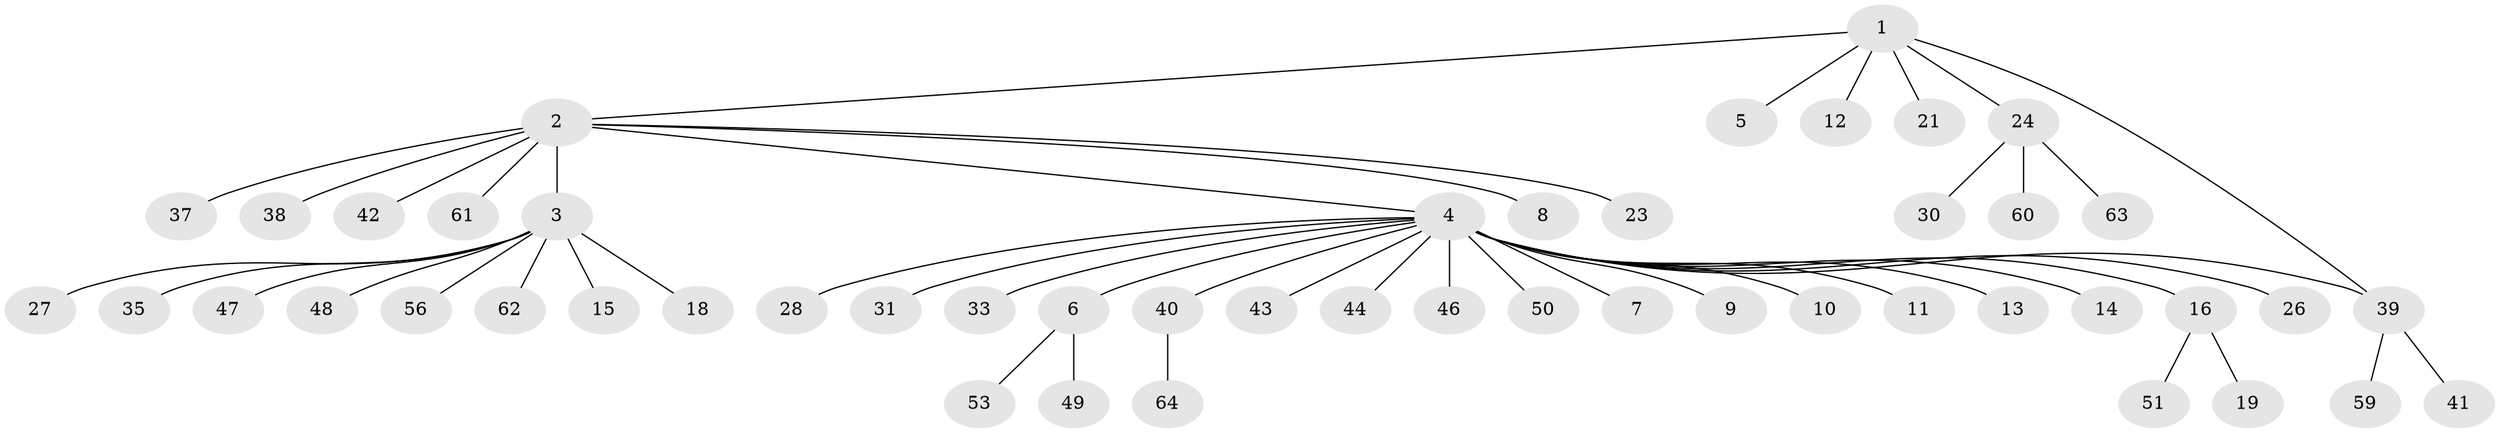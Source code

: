 // original degree distribution, {7: 0.015625, 9: 0.015625, 8: 0.015625, 20: 0.015625, 1: 0.703125, 2: 0.140625, 4: 0.046875, 3: 0.03125, 5: 0.015625}
// Generated by graph-tools (version 1.1) at 2025/11/02/27/25 16:11:15]
// undirected, 50 vertices, 50 edges
graph export_dot {
graph [start="1"]
  node [color=gray90,style=filled];
  1 [super="+25"];
  2 [super="+20"];
  3 [super="+22"];
  4 [super="+29"];
  5;
  6 [super="+17"];
  7;
  8;
  9;
  10;
  11;
  12;
  13;
  14;
  15;
  16 [super="+36"];
  18 [super="+32"];
  19;
  21;
  23;
  24 [super="+54"];
  26;
  27;
  28;
  30 [super="+34"];
  31;
  33;
  35 [super="+45"];
  37;
  38 [super="+58"];
  39 [super="+52"];
  40 [super="+57"];
  41;
  42 [super="+55"];
  43;
  44;
  46;
  47;
  48;
  49;
  50;
  51;
  53;
  56;
  59;
  60;
  61;
  62;
  63;
  64;
  1 -- 2;
  1 -- 5;
  1 -- 12;
  1 -- 21;
  1 -- 24;
  1 -- 39;
  2 -- 3 [weight=2];
  2 -- 4;
  2 -- 8;
  2 -- 23;
  2 -- 37;
  2 -- 38;
  2 -- 61;
  2 -- 42;
  3 -- 15;
  3 -- 18;
  3 -- 27;
  3 -- 48;
  3 -- 56;
  3 -- 35;
  3 -- 62;
  3 -- 47;
  4 -- 6;
  4 -- 7;
  4 -- 9;
  4 -- 10;
  4 -- 11;
  4 -- 13;
  4 -- 14;
  4 -- 16;
  4 -- 26;
  4 -- 28;
  4 -- 31;
  4 -- 33;
  4 -- 39;
  4 -- 40;
  4 -- 43;
  4 -- 44;
  4 -- 46;
  4 -- 50;
  6 -- 49;
  6 -- 53;
  16 -- 19;
  16 -- 51;
  24 -- 30;
  24 -- 60;
  24 -- 63;
  39 -- 41;
  39 -- 59;
  40 -- 64;
}
